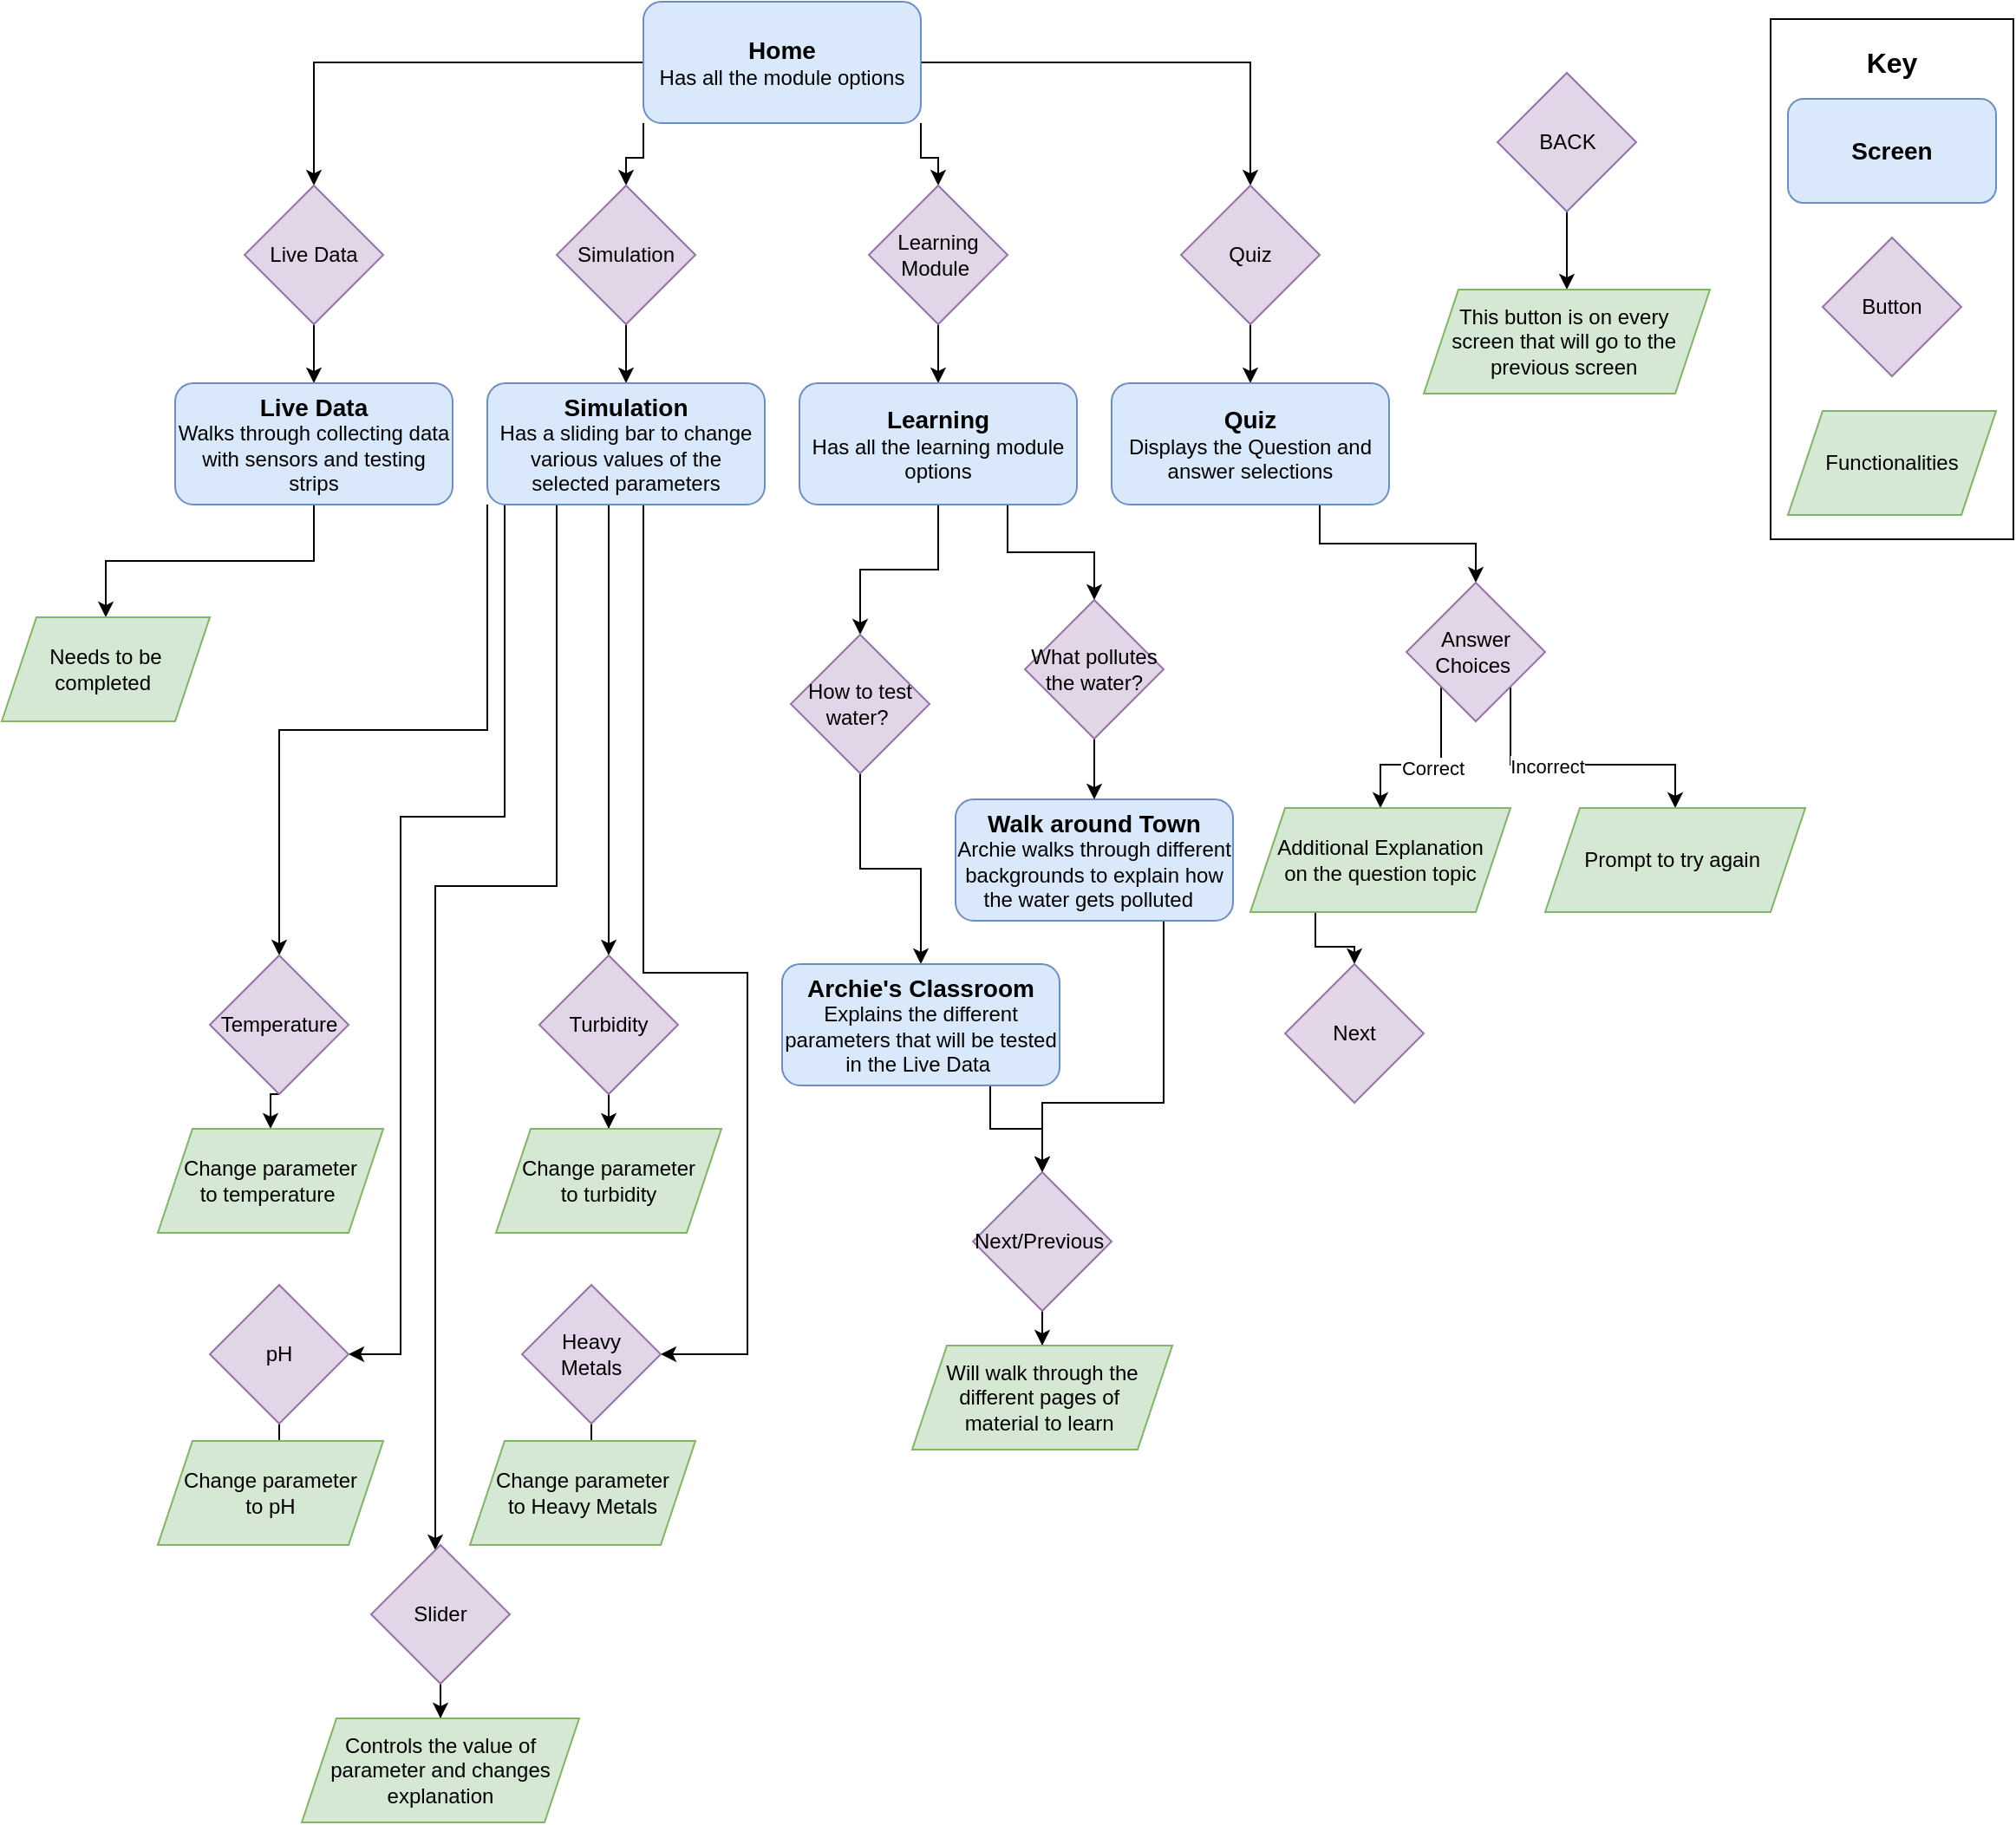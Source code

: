 <mxfile version="26.0.7">
  <diagram id="C5RBs43oDa-KdzZeNtuy" name="Page-1">
    <mxGraphModel dx="3432" dy="1413" grid="1" gridSize="10" guides="1" tooltips="1" connect="1" arrows="1" fold="1" page="1" pageScale="1" pageWidth="827" pageHeight="1169" math="0" shadow="0">
      <root>
        <mxCell id="WIyWlLk6GJQsqaUBKTNV-0" />
        <mxCell id="WIyWlLk6GJQsqaUBKTNV-1" parent="WIyWlLk6GJQsqaUBKTNV-0" />
        <mxCell id="Rb8Tes4hQZE7MGpcP49b-4" style="edgeStyle=orthogonalEdgeStyle;rounded=0;orthogonalLoop=1;jettySize=auto;html=1;exitX=0;exitY=0.5;exitDx=0;exitDy=0;" edge="1" parent="WIyWlLk6GJQsqaUBKTNV-1" source="WIyWlLk6GJQsqaUBKTNV-3" target="Rb8Tes4hQZE7MGpcP49b-1">
          <mxGeometry relative="1" as="geometry" />
        </mxCell>
        <mxCell id="Rb8Tes4hQZE7MGpcP49b-5" style="edgeStyle=orthogonalEdgeStyle;rounded=0;orthogonalLoop=1;jettySize=auto;html=1;exitX=0;exitY=1;exitDx=0;exitDy=0;" edge="1" parent="WIyWlLk6GJQsqaUBKTNV-1" source="WIyWlLk6GJQsqaUBKTNV-3" target="Rb8Tes4hQZE7MGpcP49b-0">
          <mxGeometry relative="1" as="geometry" />
        </mxCell>
        <mxCell id="Rb8Tes4hQZE7MGpcP49b-6" style="edgeStyle=orthogonalEdgeStyle;rounded=0;orthogonalLoop=1;jettySize=auto;html=1;exitX=1;exitY=1;exitDx=0;exitDy=0;" edge="1" parent="WIyWlLk6GJQsqaUBKTNV-1" source="WIyWlLk6GJQsqaUBKTNV-3" target="Rb8Tes4hQZE7MGpcP49b-3">
          <mxGeometry relative="1" as="geometry" />
        </mxCell>
        <mxCell id="Rb8Tes4hQZE7MGpcP49b-7" style="edgeStyle=orthogonalEdgeStyle;rounded=0;orthogonalLoop=1;jettySize=auto;html=1;exitX=1;exitY=0.5;exitDx=0;exitDy=0;" edge="1" parent="WIyWlLk6GJQsqaUBKTNV-1" source="WIyWlLk6GJQsqaUBKTNV-3" target="Rb8Tes4hQZE7MGpcP49b-2">
          <mxGeometry relative="1" as="geometry" />
        </mxCell>
        <mxCell id="WIyWlLk6GJQsqaUBKTNV-3" value="&lt;b&gt;&lt;font style=&quot;font-size: 14px;&quot;&gt;Home&lt;/font&gt;&lt;/b&gt;&lt;div&gt;Has all the module options&lt;/div&gt;" style="rounded=1;whiteSpace=wrap;html=1;fontSize=12;glass=0;strokeWidth=1;shadow=0;fillColor=#dae8fc;strokeColor=#6c8ebf;" parent="WIyWlLk6GJQsqaUBKTNV-1" vertex="1">
          <mxGeometry x="-130" y="50" width="160" height="70" as="geometry" />
        </mxCell>
        <mxCell id="Rb8Tes4hQZE7MGpcP49b-16" style="edgeStyle=orthogonalEdgeStyle;rounded=0;orthogonalLoop=1;jettySize=auto;html=1;exitX=0.5;exitY=1;exitDx=0;exitDy=0;" edge="1" parent="WIyWlLk6GJQsqaUBKTNV-1" source="Rb8Tes4hQZE7MGpcP49b-0" target="Rb8Tes4hQZE7MGpcP49b-11">
          <mxGeometry relative="1" as="geometry" />
        </mxCell>
        <mxCell id="Rb8Tes4hQZE7MGpcP49b-0" value="Simulation" style="rhombus;whiteSpace=wrap;html=1;fillColor=#e1d5e7;strokeColor=#9673a6;" vertex="1" parent="WIyWlLk6GJQsqaUBKTNV-1">
          <mxGeometry x="-180" y="156" width="80" height="80" as="geometry" />
        </mxCell>
        <mxCell id="Rb8Tes4hQZE7MGpcP49b-15" style="edgeStyle=orthogonalEdgeStyle;rounded=0;orthogonalLoop=1;jettySize=auto;html=1;exitX=0.5;exitY=1;exitDx=0;exitDy=0;" edge="1" parent="WIyWlLk6GJQsqaUBKTNV-1" source="Rb8Tes4hQZE7MGpcP49b-1" target="Rb8Tes4hQZE7MGpcP49b-10">
          <mxGeometry relative="1" as="geometry" />
        </mxCell>
        <mxCell id="Rb8Tes4hQZE7MGpcP49b-1" value="Live Data" style="rhombus;whiteSpace=wrap;html=1;fillColor=#e1d5e7;strokeColor=#9673a6;" vertex="1" parent="WIyWlLk6GJQsqaUBKTNV-1">
          <mxGeometry x="-360" y="156" width="80" height="80" as="geometry" />
        </mxCell>
        <mxCell id="Rb8Tes4hQZE7MGpcP49b-18" style="edgeStyle=orthogonalEdgeStyle;rounded=0;orthogonalLoop=1;jettySize=auto;html=1;exitX=0.5;exitY=1;exitDx=0;exitDy=0;" edge="1" parent="WIyWlLk6GJQsqaUBKTNV-1" source="Rb8Tes4hQZE7MGpcP49b-2">
          <mxGeometry relative="1" as="geometry">
            <mxPoint x="220.0" y="270" as="targetPoint" />
          </mxGeometry>
        </mxCell>
        <mxCell id="Rb8Tes4hQZE7MGpcP49b-2" value="Quiz" style="rhombus;whiteSpace=wrap;html=1;fillColor=#e1d5e7;strokeColor=#9673a6;" vertex="1" parent="WIyWlLk6GJQsqaUBKTNV-1">
          <mxGeometry x="180" y="156" width="80" height="80" as="geometry" />
        </mxCell>
        <mxCell id="Rb8Tes4hQZE7MGpcP49b-17" style="edgeStyle=orthogonalEdgeStyle;rounded=0;orthogonalLoop=1;jettySize=auto;html=1;exitX=0.5;exitY=1;exitDx=0;exitDy=0;" edge="1" parent="WIyWlLk6GJQsqaUBKTNV-1" source="Rb8Tes4hQZE7MGpcP49b-3" target="Rb8Tes4hQZE7MGpcP49b-12">
          <mxGeometry relative="1" as="geometry" />
        </mxCell>
        <mxCell id="Rb8Tes4hQZE7MGpcP49b-3" value="Learning Module&amp;nbsp;" style="rhombus;whiteSpace=wrap;html=1;fillColor=#e1d5e7;strokeColor=#9673a6;" vertex="1" parent="WIyWlLk6GJQsqaUBKTNV-1">
          <mxGeometry y="156" width="80" height="80" as="geometry" />
        </mxCell>
        <mxCell id="Rb8Tes4hQZE7MGpcP49b-8" value="&lt;b&gt;&lt;font style=&quot;font-size: 14px;&quot;&gt;Screen&lt;/font&gt;&lt;/b&gt;" style="rounded=1;whiteSpace=wrap;html=1;fillColor=#dae8fc;strokeColor=#6c8ebf;" vertex="1" parent="WIyWlLk6GJQsqaUBKTNV-1">
          <mxGeometry x="530" y="106" width="120" height="60" as="geometry" />
        </mxCell>
        <mxCell id="Rb8Tes4hQZE7MGpcP49b-9" value="Button" style="rhombus;whiteSpace=wrap;html=1;fillColor=#e1d5e7;strokeColor=#9673a6;" vertex="1" parent="WIyWlLk6GJQsqaUBKTNV-1">
          <mxGeometry x="550" y="186" width="80" height="80" as="geometry" />
        </mxCell>
        <mxCell id="Rb8Tes4hQZE7MGpcP49b-23" style="edgeStyle=orthogonalEdgeStyle;rounded=0;orthogonalLoop=1;jettySize=auto;html=1;exitX=0.5;exitY=1;exitDx=0;exitDy=0;" edge="1" parent="WIyWlLk6GJQsqaUBKTNV-1" source="Rb8Tes4hQZE7MGpcP49b-10" target="Rb8Tes4hQZE7MGpcP49b-22">
          <mxGeometry relative="1" as="geometry" />
        </mxCell>
        <mxCell id="Rb8Tes4hQZE7MGpcP49b-10" value="&lt;span style=&quot;font-size: 14px;&quot;&gt;&lt;b&gt;Live Data&lt;/b&gt;&lt;/span&gt;&lt;br&gt;&lt;div&gt;Walks through collecting data with sensors and testing strips&lt;/div&gt;" style="rounded=1;whiteSpace=wrap;html=1;fontSize=12;glass=0;strokeWidth=1;shadow=0;fillColor=#dae8fc;strokeColor=#6c8ebf;" vertex="1" parent="WIyWlLk6GJQsqaUBKTNV-1">
          <mxGeometry x="-400" y="270" width="160" height="70" as="geometry" />
        </mxCell>
        <mxCell id="Rb8Tes4hQZE7MGpcP49b-29" style="edgeStyle=orthogonalEdgeStyle;rounded=0;orthogonalLoop=1;jettySize=auto;html=1;exitX=0;exitY=1;exitDx=0;exitDy=0;" edge="1" parent="WIyWlLk6GJQsqaUBKTNV-1" source="Rb8Tes4hQZE7MGpcP49b-11" target="Rb8Tes4hQZE7MGpcP49b-27">
          <mxGeometry relative="1" as="geometry" />
        </mxCell>
        <mxCell id="Rb8Tes4hQZE7MGpcP49b-31" style="edgeStyle=orthogonalEdgeStyle;rounded=0;orthogonalLoop=1;jettySize=auto;html=1;exitX=0.25;exitY=1;exitDx=0;exitDy=0;" edge="1" parent="WIyWlLk6GJQsqaUBKTNV-1" source="Rb8Tes4hQZE7MGpcP49b-11" target="Rb8Tes4hQZE7MGpcP49b-24">
          <mxGeometry relative="1" as="geometry">
            <Array as="points">
              <mxPoint x="-210" y="340" />
              <mxPoint x="-210" y="520" />
              <mxPoint x="-270" y="520" />
              <mxPoint x="-270" y="830" />
            </Array>
          </mxGeometry>
        </mxCell>
        <mxCell id="Rb8Tes4hQZE7MGpcP49b-32" style="edgeStyle=orthogonalEdgeStyle;rounded=0;orthogonalLoop=1;jettySize=auto;html=1;exitX=0.5;exitY=1;exitDx=0;exitDy=0;" edge="1" parent="WIyWlLk6GJQsqaUBKTNV-1" source="Rb8Tes4hQZE7MGpcP49b-11" target="Rb8Tes4hQZE7MGpcP49b-25">
          <mxGeometry relative="1" as="geometry">
            <Array as="points">
              <mxPoint x="-130" y="340" />
              <mxPoint x="-130" y="610" />
              <mxPoint x="-70" y="610" />
            </Array>
          </mxGeometry>
        </mxCell>
        <mxCell id="Rb8Tes4hQZE7MGpcP49b-33" style="edgeStyle=orthogonalEdgeStyle;rounded=0;orthogonalLoop=1;jettySize=auto;html=1;exitX=0.75;exitY=1;exitDx=0;exitDy=0;" edge="1" parent="WIyWlLk6GJQsqaUBKTNV-1" source="Rb8Tes4hQZE7MGpcP49b-11" target="Rb8Tes4hQZE7MGpcP49b-26">
          <mxGeometry relative="1" as="geometry">
            <Array as="points">
              <mxPoint x="-150" y="340" />
            </Array>
          </mxGeometry>
        </mxCell>
        <mxCell id="Rb8Tes4hQZE7MGpcP49b-46" style="edgeStyle=orthogonalEdgeStyle;rounded=0;orthogonalLoop=1;jettySize=auto;html=1;exitX=0.5;exitY=1;exitDx=0;exitDy=0;" edge="1" parent="WIyWlLk6GJQsqaUBKTNV-1" source="Rb8Tes4hQZE7MGpcP49b-11" target="Rb8Tes4hQZE7MGpcP49b-42">
          <mxGeometry relative="1" as="geometry">
            <Array as="points">
              <mxPoint x="-180" y="340" />
              <mxPoint x="-180" y="560" />
              <mxPoint x="-250" y="560" />
            </Array>
          </mxGeometry>
        </mxCell>
        <mxCell id="Rb8Tes4hQZE7MGpcP49b-11" value="&lt;span style=&quot;font-size: 14px;&quot;&gt;&lt;b&gt;Simulation&lt;/b&gt;&lt;/span&gt;&lt;br&gt;&lt;div&gt;Has a sliding bar to change various values of the selected parameters&lt;/div&gt;" style="rounded=1;whiteSpace=wrap;html=1;fontSize=12;glass=0;strokeWidth=1;shadow=0;fillColor=#dae8fc;strokeColor=#6c8ebf;" vertex="1" parent="WIyWlLk6GJQsqaUBKTNV-1">
          <mxGeometry x="-220" y="270" width="160" height="70" as="geometry" />
        </mxCell>
        <mxCell id="Rb8Tes4hQZE7MGpcP49b-50" value="" style="edgeStyle=orthogonalEdgeStyle;rounded=0;orthogonalLoop=1;jettySize=auto;html=1;" edge="1" parent="WIyWlLk6GJQsqaUBKTNV-1" source="Rb8Tes4hQZE7MGpcP49b-12" target="Rb8Tes4hQZE7MGpcP49b-47">
          <mxGeometry relative="1" as="geometry" />
        </mxCell>
        <mxCell id="Rb8Tes4hQZE7MGpcP49b-57" style="edgeStyle=orthogonalEdgeStyle;rounded=0;orthogonalLoop=1;jettySize=auto;html=1;exitX=0.75;exitY=1;exitDx=0;exitDy=0;" edge="1" parent="WIyWlLk6GJQsqaUBKTNV-1" source="Rb8Tes4hQZE7MGpcP49b-12" target="Rb8Tes4hQZE7MGpcP49b-56">
          <mxGeometry relative="1" as="geometry" />
        </mxCell>
        <mxCell id="Rb8Tes4hQZE7MGpcP49b-12" value="&lt;span style=&quot;font-size: 14px;&quot;&gt;&lt;b&gt;Learning&lt;/b&gt;&lt;/span&gt;&lt;br&gt;&lt;div&gt;Has all the learning module options&lt;/div&gt;" style="rounded=1;whiteSpace=wrap;html=1;fontSize=12;glass=0;strokeWidth=1;shadow=0;fillColor=#dae8fc;strokeColor=#6c8ebf;" vertex="1" parent="WIyWlLk6GJQsqaUBKTNV-1">
          <mxGeometry x="-40" y="270" width="160" height="70" as="geometry" />
        </mxCell>
        <mxCell id="Rb8Tes4hQZE7MGpcP49b-64" style="edgeStyle=orthogonalEdgeStyle;rounded=0;orthogonalLoop=1;jettySize=auto;html=1;exitX=0.75;exitY=1;exitDx=0;exitDy=0;" edge="1" parent="WIyWlLk6GJQsqaUBKTNV-1" source="Rb8Tes4hQZE7MGpcP49b-14" target="Rb8Tes4hQZE7MGpcP49b-63">
          <mxGeometry relative="1" as="geometry" />
        </mxCell>
        <mxCell id="Rb8Tes4hQZE7MGpcP49b-14" value="&lt;span style=&quot;font-size: 14px;&quot;&gt;&lt;b&gt;Quiz&lt;/b&gt;&lt;/span&gt;&lt;br&gt;&lt;div&gt;Displays the Question and answer selections&lt;/div&gt;" style="rounded=1;whiteSpace=wrap;html=1;fontSize=12;glass=0;strokeWidth=1;shadow=0;fillColor=#dae8fc;strokeColor=#6c8ebf;" vertex="1" parent="WIyWlLk6GJQsqaUBKTNV-1">
          <mxGeometry x="140" y="270" width="160" height="70" as="geometry" />
        </mxCell>
        <mxCell id="Rb8Tes4hQZE7MGpcP49b-19" value="Functionalities" style="shape=parallelogram;perimeter=parallelogramPerimeter;whiteSpace=wrap;html=1;fixedSize=1;fillColor=#d5e8d4;strokeColor=#82b366;" vertex="1" parent="WIyWlLk6GJQsqaUBKTNV-1">
          <mxGeometry x="530" y="286" width="120" height="60" as="geometry" />
        </mxCell>
        <mxCell id="Rb8Tes4hQZE7MGpcP49b-20" value="" style="rounded=0;whiteSpace=wrap;html=1;fillColor=none;" vertex="1" parent="WIyWlLk6GJQsqaUBKTNV-1">
          <mxGeometry x="520" y="60" width="140" height="300" as="geometry" />
        </mxCell>
        <mxCell id="Rb8Tes4hQZE7MGpcP49b-21" value="&lt;b&gt;&lt;font style=&quot;font-size: 16px;&quot;&gt;Key&lt;/font&gt;&lt;/b&gt;" style="text;html=1;align=center;verticalAlign=middle;whiteSpace=wrap;rounded=0;" vertex="1" parent="WIyWlLk6GJQsqaUBKTNV-1">
          <mxGeometry x="560" y="70" width="60" height="30" as="geometry" />
        </mxCell>
        <mxCell id="Rb8Tes4hQZE7MGpcP49b-22" value="Needs to be completed&amp;nbsp;" style="shape=parallelogram;perimeter=parallelogramPerimeter;whiteSpace=wrap;html=1;fixedSize=1;fillColor=#d5e8d4;strokeColor=#82b366;" vertex="1" parent="WIyWlLk6GJQsqaUBKTNV-1">
          <mxGeometry x="-500" y="405" width="120" height="60" as="geometry" />
        </mxCell>
        <mxCell id="Rb8Tes4hQZE7MGpcP49b-38" style="edgeStyle=orthogonalEdgeStyle;rounded=0;orthogonalLoop=1;jettySize=auto;html=1;exitX=0.5;exitY=1;exitDx=0;exitDy=0;" edge="1" parent="WIyWlLk6GJQsqaUBKTNV-1" source="Rb8Tes4hQZE7MGpcP49b-24" target="Rb8Tes4hQZE7MGpcP49b-37">
          <mxGeometry relative="1" as="geometry" />
        </mxCell>
        <mxCell id="Rb8Tes4hQZE7MGpcP49b-24" value="pH" style="rhombus;whiteSpace=wrap;html=1;fillColor=#e1d5e7;strokeColor=#9673a6;" vertex="1" parent="WIyWlLk6GJQsqaUBKTNV-1">
          <mxGeometry x="-380" y="790" width="80" height="80" as="geometry" />
        </mxCell>
        <mxCell id="Rb8Tes4hQZE7MGpcP49b-39" style="edgeStyle=orthogonalEdgeStyle;rounded=0;orthogonalLoop=1;jettySize=auto;html=1;exitX=0.5;exitY=1;exitDx=0;exitDy=0;" edge="1" parent="WIyWlLk6GJQsqaUBKTNV-1" source="Rb8Tes4hQZE7MGpcP49b-25" target="Rb8Tes4hQZE7MGpcP49b-35">
          <mxGeometry relative="1" as="geometry" />
        </mxCell>
        <mxCell id="Rb8Tes4hQZE7MGpcP49b-25" value="Heavy&lt;div&gt;Metals&lt;/div&gt;" style="rhombus;whiteSpace=wrap;html=1;fillColor=#e1d5e7;strokeColor=#9673a6;" vertex="1" parent="WIyWlLk6GJQsqaUBKTNV-1">
          <mxGeometry x="-200" y="790" width="80" height="80" as="geometry" />
        </mxCell>
        <mxCell id="Rb8Tes4hQZE7MGpcP49b-40" style="edgeStyle=orthogonalEdgeStyle;rounded=0;orthogonalLoop=1;jettySize=auto;html=1;exitX=0.5;exitY=1;exitDx=0;exitDy=0;" edge="1" parent="WIyWlLk6GJQsqaUBKTNV-1" source="Rb8Tes4hQZE7MGpcP49b-26" target="Rb8Tes4hQZE7MGpcP49b-34">
          <mxGeometry relative="1" as="geometry" />
        </mxCell>
        <mxCell id="Rb8Tes4hQZE7MGpcP49b-26" value="Turbidity" style="rhombus;whiteSpace=wrap;html=1;fillColor=#e1d5e7;strokeColor=#9673a6;" vertex="1" parent="WIyWlLk6GJQsqaUBKTNV-1">
          <mxGeometry x="-190" y="600" width="80" height="80" as="geometry" />
        </mxCell>
        <mxCell id="Rb8Tes4hQZE7MGpcP49b-41" style="edgeStyle=orthogonalEdgeStyle;rounded=0;orthogonalLoop=1;jettySize=auto;html=1;exitX=0.5;exitY=1;exitDx=0;exitDy=0;entryX=0.5;entryY=0;entryDx=0;entryDy=0;" edge="1" parent="WIyWlLk6GJQsqaUBKTNV-1" source="Rb8Tes4hQZE7MGpcP49b-27" target="Rb8Tes4hQZE7MGpcP49b-36">
          <mxGeometry relative="1" as="geometry" />
        </mxCell>
        <mxCell id="Rb8Tes4hQZE7MGpcP49b-27" value="Temperature" style="rhombus;whiteSpace=wrap;html=1;fillColor=#e1d5e7;strokeColor=#9673a6;" vertex="1" parent="WIyWlLk6GJQsqaUBKTNV-1">
          <mxGeometry x="-380" y="600" width="80" height="80" as="geometry" />
        </mxCell>
        <mxCell id="Rb8Tes4hQZE7MGpcP49b-34" value="Change parameter&lt;div&gt;to turbidity&lt;/div&gt;" style="shape=parallelogram;perimeter=parallelogramPerimeter;whiteSpace=wrap;html=1;fixedSize=1;fillColor=#d5e8d4;strokeColor=#82b366;" vertex="1" parent="WIyWlLk6GJQsqaUBKTNV-1">
          <mxGeometry x="-215" y="700" width="130" height="60" as="geometry" />
        </mxCell>
        <mxCell id="Rb8Tes4hQZE7MGpcP49b-35" value="Change parameter&lt;div&gt;to Heavy Metals&lt;/div&gt;" style="shape=parallelogram;perimeter=parallelogramPerimeter;whiteSpace=wrap;html=1;fixedSize=1;fillColor=#d5e8d4;strokeColor=#82b366;" vertex="1" parent="WIyWlLk6GJQsqaUBKTNV-1">
          <mxGeometry x="-230" y="880" width="130" height="60" as="geometry" />
        </mxCell>
        <mxCell id="Rb8Tes4hQZE7MGpcP49b-36" value="Change parameter&lt;div&gt;to temperature&amp;nbsp;&lt;/div&gt;" style="shape=parallelogram;perimeter=parallelogramPerimeter;whiteSpace=wrap;html=1;fixedSize=1;fillColor=#d5e8d4;strokeColor=#82b366;" vertex="1" parent="WIyWlLk6GJQsqaUBKTNV-1">
          <mxGeometry x="-410" y="700" width="130" height="60" as="geometry" />
        </mxCell>
        <mxCell id="Rb8Tes4hQZE7MGpcP49b-37" value="Change parameter&lt;div&gt;to pH&lt;/div&gt;" style="shape=parallelogram;perimeter=parallelogramPerimeter;whiteSpace=wrap;html=1;fixedSize=1;fillColor=#d5e8d4;strokeColor=#82b366;" vertex="1" parent="WIyWlLk6GJQsqaUBKTNV-1">
          <mxGeometry x="-410" y="880" width="130" height="60" as="geometry" />
        </mxCell>
        <mxCell id="Rb8Tes4hQZE7MGpcP49b-44" style="edgeStyle=orthogonalEdgeStyle;rounded=0;orthogonalLoop=1;jettySize=auto;html=1;exitX=0.5;exitY=1;exitDx=0;exitDy=0;" edge="1" parent="WIyWlLk6GJQsqaUBKTNV-1" source="Rb8Tes4hQZE7MGpcP49b-42" target="Rb8Tes4hQZE7MGpcP49b-43">
          <mxGeometry relative="1" as="geometry" />
        </mxCell>
        <mxCell id="Rb8Tes4hQZE7MGpcP49b-42" value="Slider" style="rhombus;whiteSpace=wrap;html=1;fillColor=#e1d5e7;strokeColor=#9673a6;" vertex="1" parent="WIyWlLk6GJQsqaUBKTNV-1">
          <mxGeometry x="-287" y="940" width="80" height="80" as="geometry" />
        </mxCell>
        <mxCell id="Rb8Tes4hQZE7MGpcP49b-43" value="Controls the value of parameter and changes explanation" style="shape=parallelogram;perimeter=parallelogramPerimeter;whiteSpace=wrap;html=1;fixedSize=1;fillColor=#d5e8d4;strokeColor=#82b366;" vertex="1" parent="WIyWlLk6GJQsqaUBKTNV-1">
          <mxGeometry x="-327" y="1040" width="160" height="60" as="geometry" />
        </mxCell>
        <mxCell id="Rb8Tes4hQZE7MGpcP49b-49" style="edgeStyle=orthogonalEdgeStyle;rounded=0;orthogonalLoop=1;jettySize=auto;html=1;exitX=0.5;exitY=1;exitDx=0;exitDy=0;" edge="1" parent="WIyWlLk6GJQsqaUBKTNV-1" source="Rb8Tes4hQZE7MGpcP49b-47" target="Rb8Tes4hQZE7MGpcP49b-48">
          <mxGeometry relative="1" as="geometry" />
        </mxCell>
        <mxCell id="Rb8Tes4hQZE7MGpcP49b-47" value="How to test water?&amp;nbsp;" style="rhombus;whiteSpace=wrap;html=1;fillColor=#e1d5e7;strokeColor=#9673a6;" vertex="1" parent="WIyWlLk6GJQsqaUBKTNV-1">
          <mxGeometry x="-45" y="415" width="80" height="80" as="geometry" />
        </mxCell>
        <mxCell id="Rb8Tes4hQZE7MGpcP49b-53" style="edgeStyle=orthogonalEdgeStyle;rounded=0;orthogonalLoop=1;jettySize=auto;html=1;exitX=0.75;exitY=1;exitDx=0;exitDy=0;" edge="1" parent="WIyWlLk6GJQsqaUBKTNV-1" source="Rb8Tes4hQZE7MGpcP49b-48" target="Rb8Tes4hQZE7MGpcP49b-51">
          <mxGeometry relative="1" as="geometry" />
        </mxCell>
        <mxCell id="Rb8Tes4hQZE7MGpcP49b-48" value="&lt;span style=&quot;font-size: 14px;&quot;&gt;&lt;b&gt;Archie&#39;s Classroom&lt;/b&gt;&lt;/span&gt;&lt;br&gt;&lt;div&gt;Explains the different parameters that will be tested in the Live Data&amp;nbsp;&lt;/div&gt;" style="rounded=1;whiteSpace=wrap;html=1;fontSize=12;glass=0;strokeWidth=1;shadow=0;fillColor=#dae8fc;strokeColor=#6c8ebf;" vertex="1" parent="WIyWlLk6GJQsqaUBKTNV-1">
          <mxGeometry x="-50" y="605" width="160" height="70" as="geometry" />
        </mxCell>
        <mxCell id="Rb8Tes4hQZE7MGpcP49b-54" style="edgeStyle=orthogonalEdgeStyle;rounded=0;orthogonalLoop=1;jettySize=auto;html=1;exitX=0.5;exitY=1;exitDx=0;exitDy=0;" edge="1" parent="WIyWlLk6GJQsqaUBKTNV-1" source="Rb8Tes4hQZE7MGpcP49b-51" target="Rb8Tes4hQZE7MGpcP49b-52">
          <mxGeometry relative="1" as="geometry" />
        </mxCell>
        <mxCell id="Rb8Tes4hQZE7MGpcP49b-51" value="Next/Previous&amp;nbsp;" style="rhombus;whiteSpace=wrap;html=1;fillColor=#e1d5e7;strokeColor=#9673a6;" vertex="1" parent="WIyWlLk6GJQsqaUBKTNV-1">
          <mxGeometry x="60" y="725" width="80" height="80" as="geometry" />
        </mxCell>
        <mxCell id="Rb8Tes4hQZE7MGpcP49b-52" value="Will walk through the different pages of&amp;nbsp;&lt;div&gt;material to learn&amp;nbsp;&lt;/div&gt;" style="shape=parallelogram;perimeter=parallelogramPerimeter;whiteSpace=wrap;html=1;fixedSize=1;fillColor=#d5e8d4;strokeColor=#82b366;" vertex="1" parent="WIyWlLk6GJQsqaUBKTNV-1">
          <mxGeometry x="25" y="825" width="150" height="60" as="geometry" />
        </mxCell>
        <mxCell id="Rb8Tes4hQZE7MGpcP49b-59" style="edgeStyle=orthogonalEdgeStyle;rounded=0;orthogonalLoop=1;jettySize=auto;html=1;exitX=0.75;exitY=1;exitDx=0;exitDy=0;" edge="1" parent="WIyWlLk6GJQsqaUBKTNV-1" source="Rb8Tes4hQZE7MGpcP49b-55" target="Rb8Tes4hQZE7MGpcP49b-51">
          <mxGeometry relative="1" as="geometry">
            <Array as="points">
              <mxPoint x="170" y="685" />
              <mxPoint x="100" y="685" />
            </Array>
          </mxGeometry>
        </mxCell>
        <mxCell id="Rb8Tes4hQZE7MGpcP49b-55" value="&lt;div&gt;&lt;span style=&quot;font-size: 14px;&quot;&gt;&lt;b&gt;Walk around Town&lt;/b&gt;&lt;/span&gt;&lt;/div&gt;&lt;div&gt;Archie walks through different backgrounds to explain how the water gets polluted&amp;nbsp;&amp;nbsp;&lt;/div&gt;" style="rounded=1;whiteSpace=wrap;html=1;fontSize=12;glass=0;strokeWidth=1;shadow=0;fillColor=#dae8fc;strokeColor=#6c8ebf;" vertex="1" parent="WIyWlLk6GJQsqaUBKTNV-1">
          <mxGeometry x="50" y="510" width="160" height="70" as="geometry" />
        </mxCell>
        <mxCell id="Rb8Tes4hQZE7MGpcP49b-58" style="edgeStyle=orthogonalEdgeStyle;rounded=0;orthogonalLoop=1;jettySize=auto;html=1;exitX=0.5;exitY=1;exitDx=0;exitDy=0;" edge="1" parent="WIyWlLk6GJQsqaUBKTNV-1" source="Rb8Tes4hQZE7MGpcP49b-56" target="Rb8Tes4hQZE7MGpcP49b-55">
          <mxGeometry relative="1" as="geometry" />
        </mxCell>
        <mxCell id="Rb8Tes4hQZE7MGpcP49b-56" value="What pollutes the water?" style="rhombus;whiteSpace=wrap;html=1;fillColor=#e1d5e7;strokeColor=#9673a6;" vertex="1" parent="WIyWlLk6GJQsqaUBKTNV-1">
          <mxGeometry x="90" y="395" width="80" height="80" as="geometry" />
        </mxCell>
        <mxCell id="Rb8Tes4hQZE7MGpcP49b-62" style="edgeStyle=orthogonalEdgeStyle;rounded=0;orthogonalLoop=1;jettySize=auto;html=1;exitX=0.5;exitY=1;exitDx=0;exitDy=0;" edge="1" parent="WIyWlLk6GJQsqaUBKTNV-1" source="Rb8Tes4hQZE7MGpcP49b-60" target="Rb8Tes4hQZE7MGpcP49b-61">
          <mxGeometry relative="1" as="geometry" />
        </mxCell>
        <mxCell id="Rb8Tes4hQZE7MGpcP49b-60" value="BACK" style="rhombus;whiteSpace=wrap;html=1;fillColor=#e1d5e7;strokeColor=#9673a6;" vertex="1" parent="WIyWlLk6GJQsqaUBKTNV-1">
          <mxGeometry x="362.5" y="91" width="80" height="80" as="geometry" />
        </mxCell>
        <mxCell id="Rb8Tes4hQZE7MGpcP49b-61" value="This button is on every&amp;nbsp;&lt;div&gt;screen that will go to the&amp;nbsp;&lt;div&gt;previous screen&amp;nbsp;&lt;/div&gt;&lt;/div&gt;" style="shape=parallelogram;perimeter=parallelogramPerimeter;whiteSpace=wrap;html=1;fixedSize=1;fillColor=#d5e8d4;strokeColor=#82b366;" vertex="1" parent="WIyWlLk6GJQsqaUBKTNV-1">
          <mxGeometry x="320" y="216" width="165" height="60" as="geometry" />
        </mxCell>
        <mxCell id="Rb8Tes4hQZE7MGpcP49b-67" style="edgeStyle=orthogonalEdgeStyle;rounded=0;orthogonalLoop=1;jettySize=auto;html=1;exitX=0;exitY=1;exitDx=0;exitDy=0;" edge="1" parent="WIyWlLk6GJQsqaUBKTNV-1" source="Rb8Tes4hQZE7MGpcP49b-63" target="Rb8Tes4hQZE7MGpcP49b-66">
          <mxGeometry relative="1" as="geometry" />
        </mxCell>
        <mxCell id="Rb8Tes4hQZE7MGpcP49b-69" value="Correct" style="edgeLabel;html=1;align=center;verticalAlign=middle;resizable=0;points=[];" vertex="1" connectable="0" parent="Rb8Tes4hQZE7MGpcP49b-67">
          <mxGeometry x="-0.04" y="2" relative="1" as="geometry">
            <mxPoint as="offset" />
          </mxGeometry>
        </mxCell>
        <mxCell id="Rb8Tes4hQZE7MGpcP49b-68" style="edgeStyle=orthogonalEdgeStyle;rounded=0;orthogonalLoop=1;jettySize=auto;html=1;exitX=1;exitY=1;exitDx=0;exitDy=0;" edge="1" parent="WIyWlLk6GJQsqaUBKTNV-1" source="Rb8Tes4hQZE7MGpcP49b-63" target="Rb8Tes4hQZE7MGpcP49b-65">
          <mxGeometry relative="1" as="geometry" />
        </mxCell>
        <mxCell id="Rb8Tes4hQZE7MGpcP49b-70" value="Incorrect" style="edgeLabel;html=1;align=center;verticalAlign=middle;resizable=0;points=[];" vertex="1" connectable="0" parent="Rb8Tes4hQZE7MGpcP49b-68">
          <mxGeometry x="-0.208" y="-1" relative="1" as="geometry">
            <mxPoint as="offset" />
          </mxGeometry>
        </mxCell>
        <mxCell id="Rb8Tes4hQZE7MGpcP49b-63" value="Answer Choices&amp;nbsp;" style="rhombus;whiteSpace=wrap;html=1;fillColor=#e1d5e7;strokeColor=#9673a6;" vertex="1" parent="WIyWlLk6GJQsqaUBKTNV-1">
          <mxGeometry x="310" y="385" width="80" height="80" as="geometry" />
        </mxCell>
        <mxCell id="Rb8Tes4hQZE7MGpcP49b-65" value="Prompt to try again&amp;nbsp;" style="shape=parallelogram;perimeter=parallelogramPerimeter;whiteSpace=wrap;html=1;fixedSize=1;fillColor=#d5e8d4;strokeColor=#82b366;" vertex="1" parent="WIyWlLk6GJQsqaUBKTNV-1">
          <mxGeometry x="390" y="515" width="150" height="60" as="geometry" />
        </mxCell>
        <mxCell id="Rb8Tes4hQZE7MGpcP49b-72" style="edgeStyle=orthogonalEdgeStyle;rounded=0;orthogonalLoop=1;jettySize=auto;html=1;exitX=0.25;exitY=1;exitDx=0;exitDy=0;" edge="1" parent="WIyWlLk6GJQsqaUBKTNV-1" source="Rb8Tes4hQZE7MGpcP49b-66" target="Rb8Tes4hQZE7MGpcP49b-71">
          <mxGeometry relative="1" as="geometry" />
        </mxCell>
        <mxCell id="Rb8Tes4hQZE7MGpcP49b-66" value="Additional Explanation&lt;div&gt;&amp;nbsp;on the question topic&amp;nbsp;&lt;/div&gt;" style="shape=parallelogram;perimeter=parallelogramPerimeter;whiteSpace=wrap;html=1;fixedSize=1;fillColor=#d5e8d4;strokeColor=#82b366;" vertex="1" parent="WIyWlLk6GJQsqaUBKTNV-1">
          <mxGeometry x="220" y="515" width="150" height="60" as="geometry" />
        </mxCell>
        <mxCell id="Rb8Tes4hQZE7MGpcP49b-71" value="Next" style="rhombus;whiteSpace=wrap;html=1;fillColor=#e1d5e7;strokeColor=#9673a6;" vertex="1" parent="WIyWlLk6GJQsqaUBKTNV-1">
          <mxGeometry x="240" y="605" width="80" height="80" as="geometry" />
        </mxCell>
      </root>
    </mxGraphModel>
  </diagram>
</mxfile>
